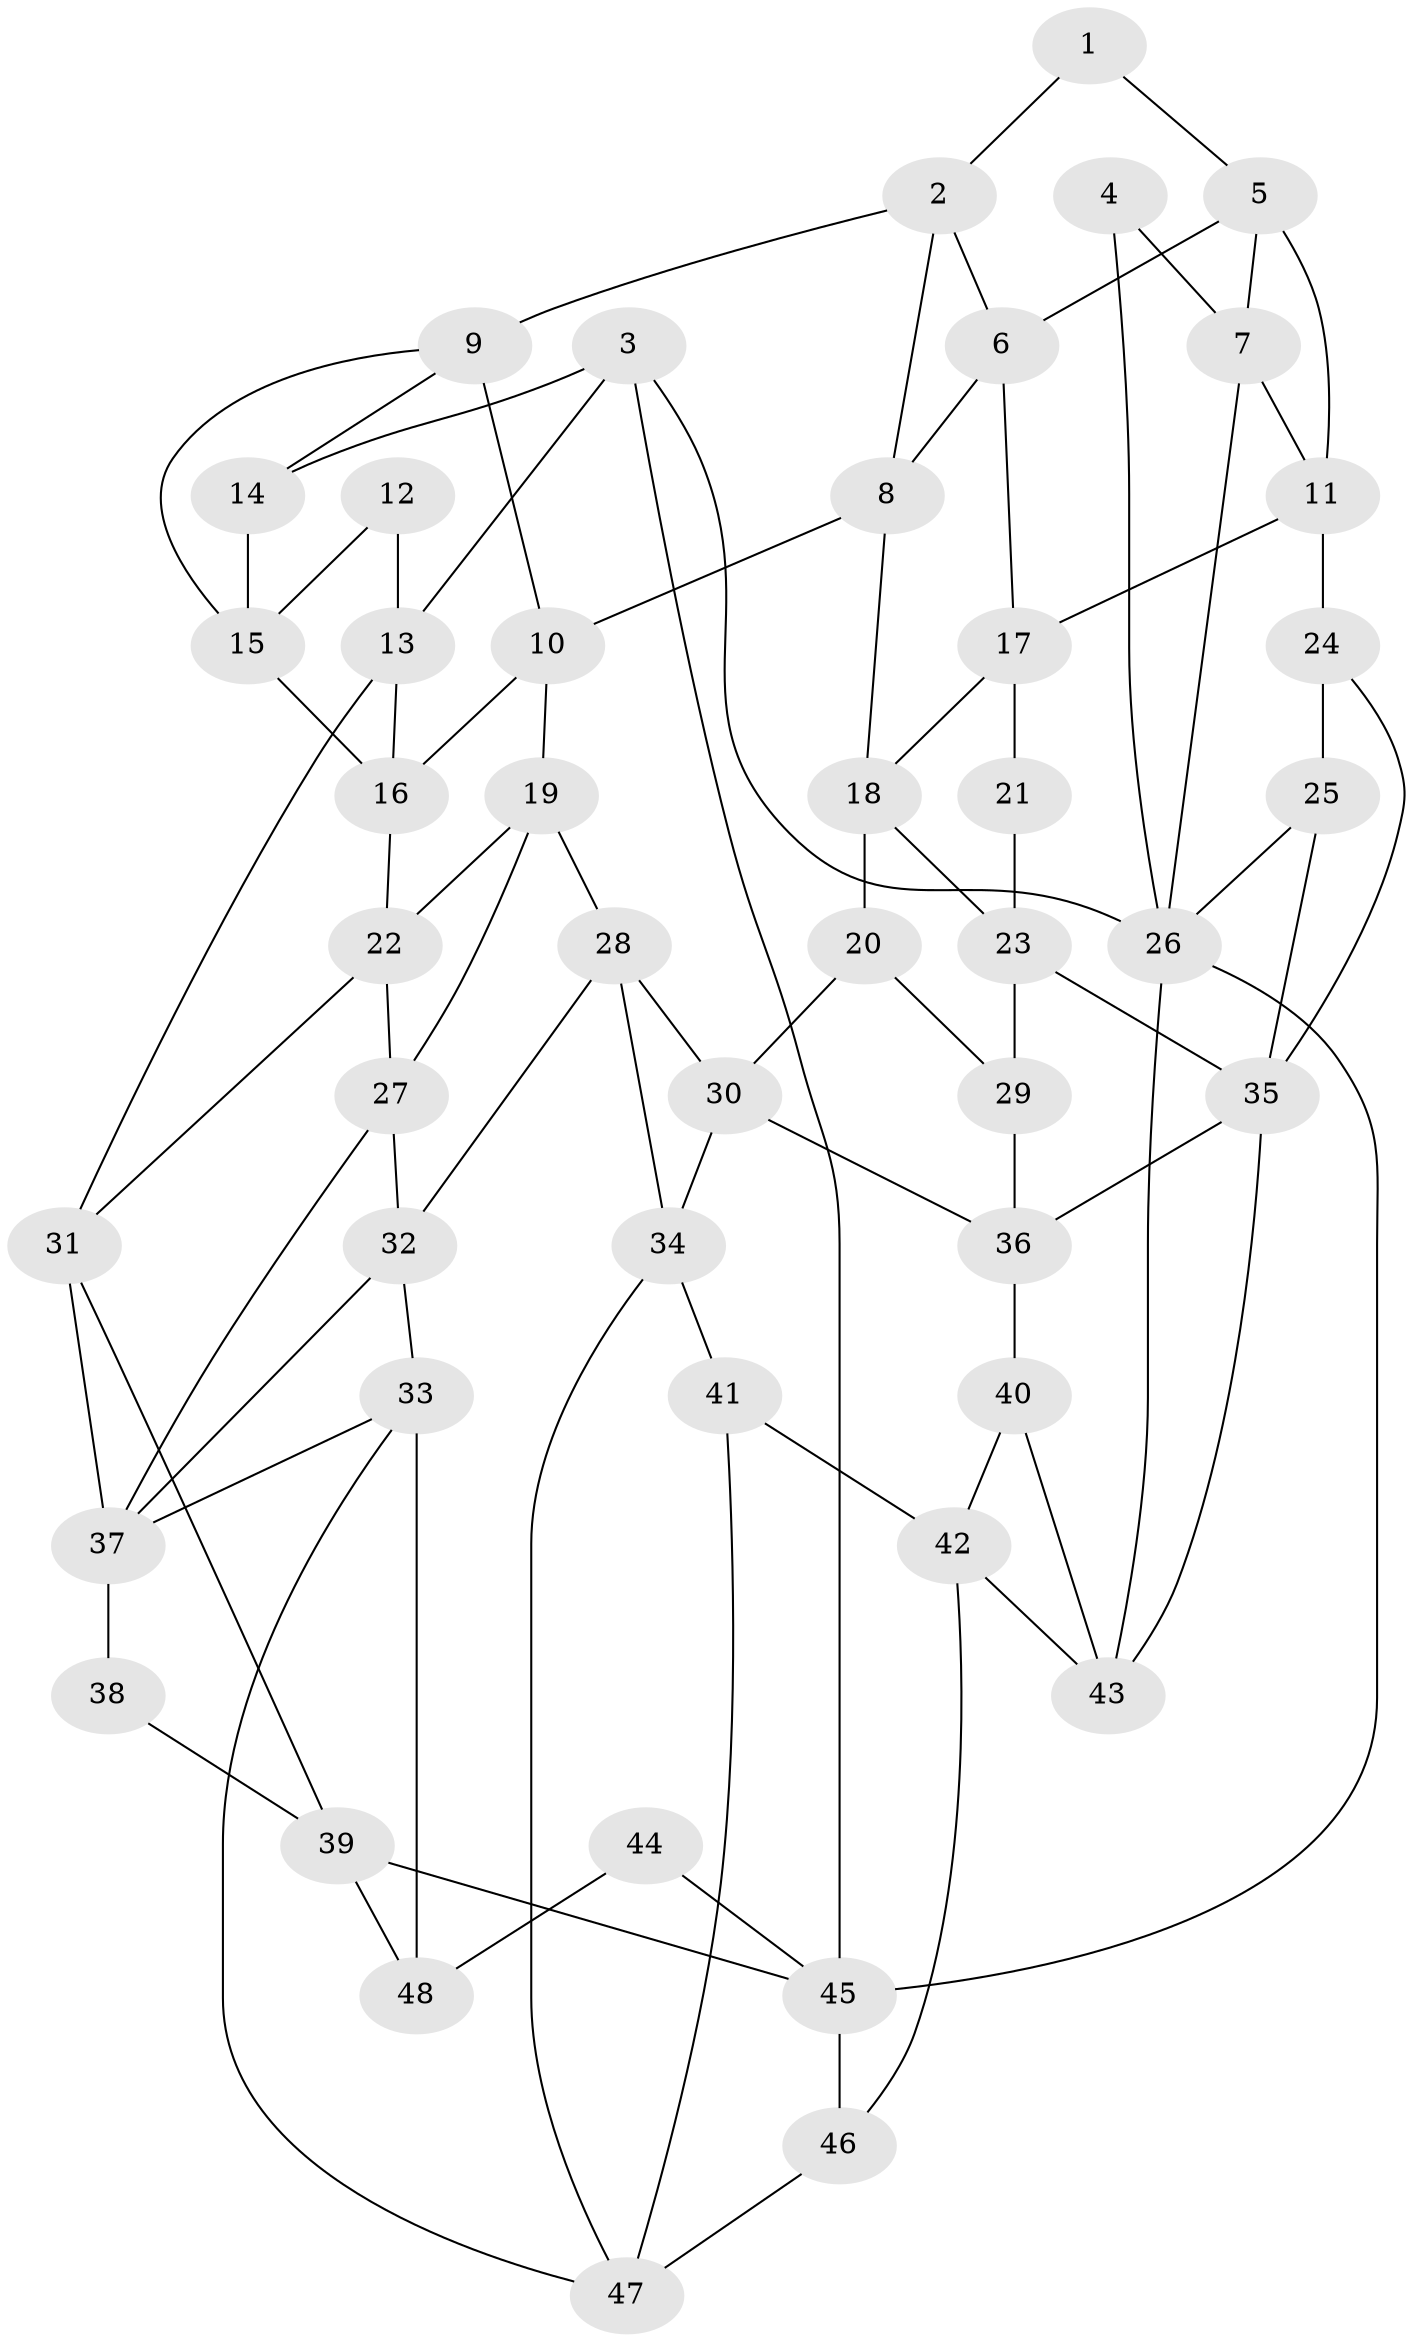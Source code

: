 // original degree distribution, {3: 0.052083333333333336, 4: 0.20833333333333334, 5: 0.4895833333333333, 6: 0.25}
// Generated by graph-tools (version 1.1) at 2025/48/03/06/25 01:48:58]
// undirected, 48 vertices, 88 edges
graph export_dot {
graph [start="1"]
  node [color=gray90,style=filled];
  1;
  2;
  3;
  4;
  5;
  6;
  7;
  8;
  9;
  10;
  11;
  12;
  13;
  14;
  15;
  16;
  17;
  18;
  19;
  20;
  21;
  22;
  23;
  24;
  25;
  26;
  27;
  28;
  29;
  30;
  31;
  32;
  33;
  34;
  35;
  36;
  37;
  38;
  39;
  40;
  41;
  42;
  43;
  44;
  45;
  46;
  47;
  48;
  1 -- 2 [weight=1.0];
  1 -- 5 [weight=1.0];
  2 -- 6 [weight=1.0];
  2 -- 8 [weight=1.0];
  2 -- 9 [weight=1.0];
  3 -- 13 [weight=1.0];
  3 -- 14 [weight=1.0];
  3 -- 26 [weight=1.0];
  3 -- 45 [weight=1.0];
  4 -- 7 [weight=1.0];
  4 -- 26 [weight=1.0];
  5 -- 6 [weight=1.0];
  5 -- 7 [weight=1.0];
  5 -- 11 [weight=1.0];
  6 -- 8 [weight=1.0];
  6 -- 17 [weight=1.0];
  7 -- 11 [weight=1.0];
  7 -- 26 [weight=1.0];
  8 -- 10 [weight=1.0];
  8 -- 18 [weight=1.0];
  9 -- 10 [weight=1.0];
  9 -- 14 [weight=1.0];
  9 -- 15 [weight=1.0];
  10 -- 16 [weight=1.0];
  10 -- 19 [weight=1.0];
  11 -- 17 [weight=1.0];
  11 -- 24 [weight=1.0];
  12 -- 13 [weight=1.0];
  12 -- 15 [weight=1.0];
  13 -- 16 [weight=1.0];
  13 -- 31 [weight=1.0];
  14 -- 15 [weight=1.0];
  15 -- 16 [weight=1.0];
  16 -- 22 [weight=1.0];
  17 -- 18 [weight=1.0];
  17 -- 21 [weight=1.0];
  18 -- 20 [weight=1.0];
  18 -- 23 [weight=1.0];
  19 -- 22 [weight=1.0];
  19 -- 27 [weight=1.0];
  19 -- 28 [weight=1.0];
  20 -- 29 [weight=1.0];
  20 -- 30 [weight=1.0];
  21 -- 23 [weight=1.0];
  22 -- 27 [weight=1.0];
  22 -- 31 [weight=1.0];
  23 -- 29 [weight=1.0];
  23 -- 35 [weight=1.0];
  24 -- 25 [weight=1.0];
  24 -- 35 [weight=1.0];
  25 -- 26 [weight=1.0];
  25 -- 35 [weight=1.0];
  26 -- 43 [weight=1.0];
  26 -- 45 [weight=1.0];
  27 -- 32 [weight=1.0];
  27 -- 37 [weight=1.0];
  28 -- 30 [weight=1.0];
  28 -- 32 [weight=1.0];
  28 -- 34 [weight=1.0];
  29 -- 36 [weight=2.0];
  30 -- 34 [weight=1.0];
  30 -- 36 [weight=1.0];
  31 -- 37 [weight=1.0];
  31 -- 39 [weight=1.0];
  32 -- 33 [weight=1.0];
  32 -- 37 [weight=1.0];
  33 -- 37 [weight=1.0];
  33 -- 47 [weight=1.0];
  33 -- 48 [weight=1.0];
  34 -- 41 [weight=1.0];
  34 -- 47 [weight=1.0];
  35 -- 36 [weight=2.0];
  35 -- 43 [weight=1.0];
  36 -- 40 [weight=1.0];
  37 -- 38 [weight=2.0];
  38 -- 39 [weight=1.0];
  39 -- 45 [weight=1.0];
  39 -- 48 [weight=1.0];
  40 -- 42 [weight=1.0];
  40 -- 43 [weight=1.0];
  41 -- 42 [weight=1.0];
  41 -- 47 [weight=1.0];
  42 -- 43 [weight=1.0];
  42 -- 46 [weight=1.0];
  44 -- 45 [weight=1.0];
  44 -- 48 [weight=2.0];
  45 -- 46 [weight=1.0];
  46 -- 47 [weight=1.0];
}
